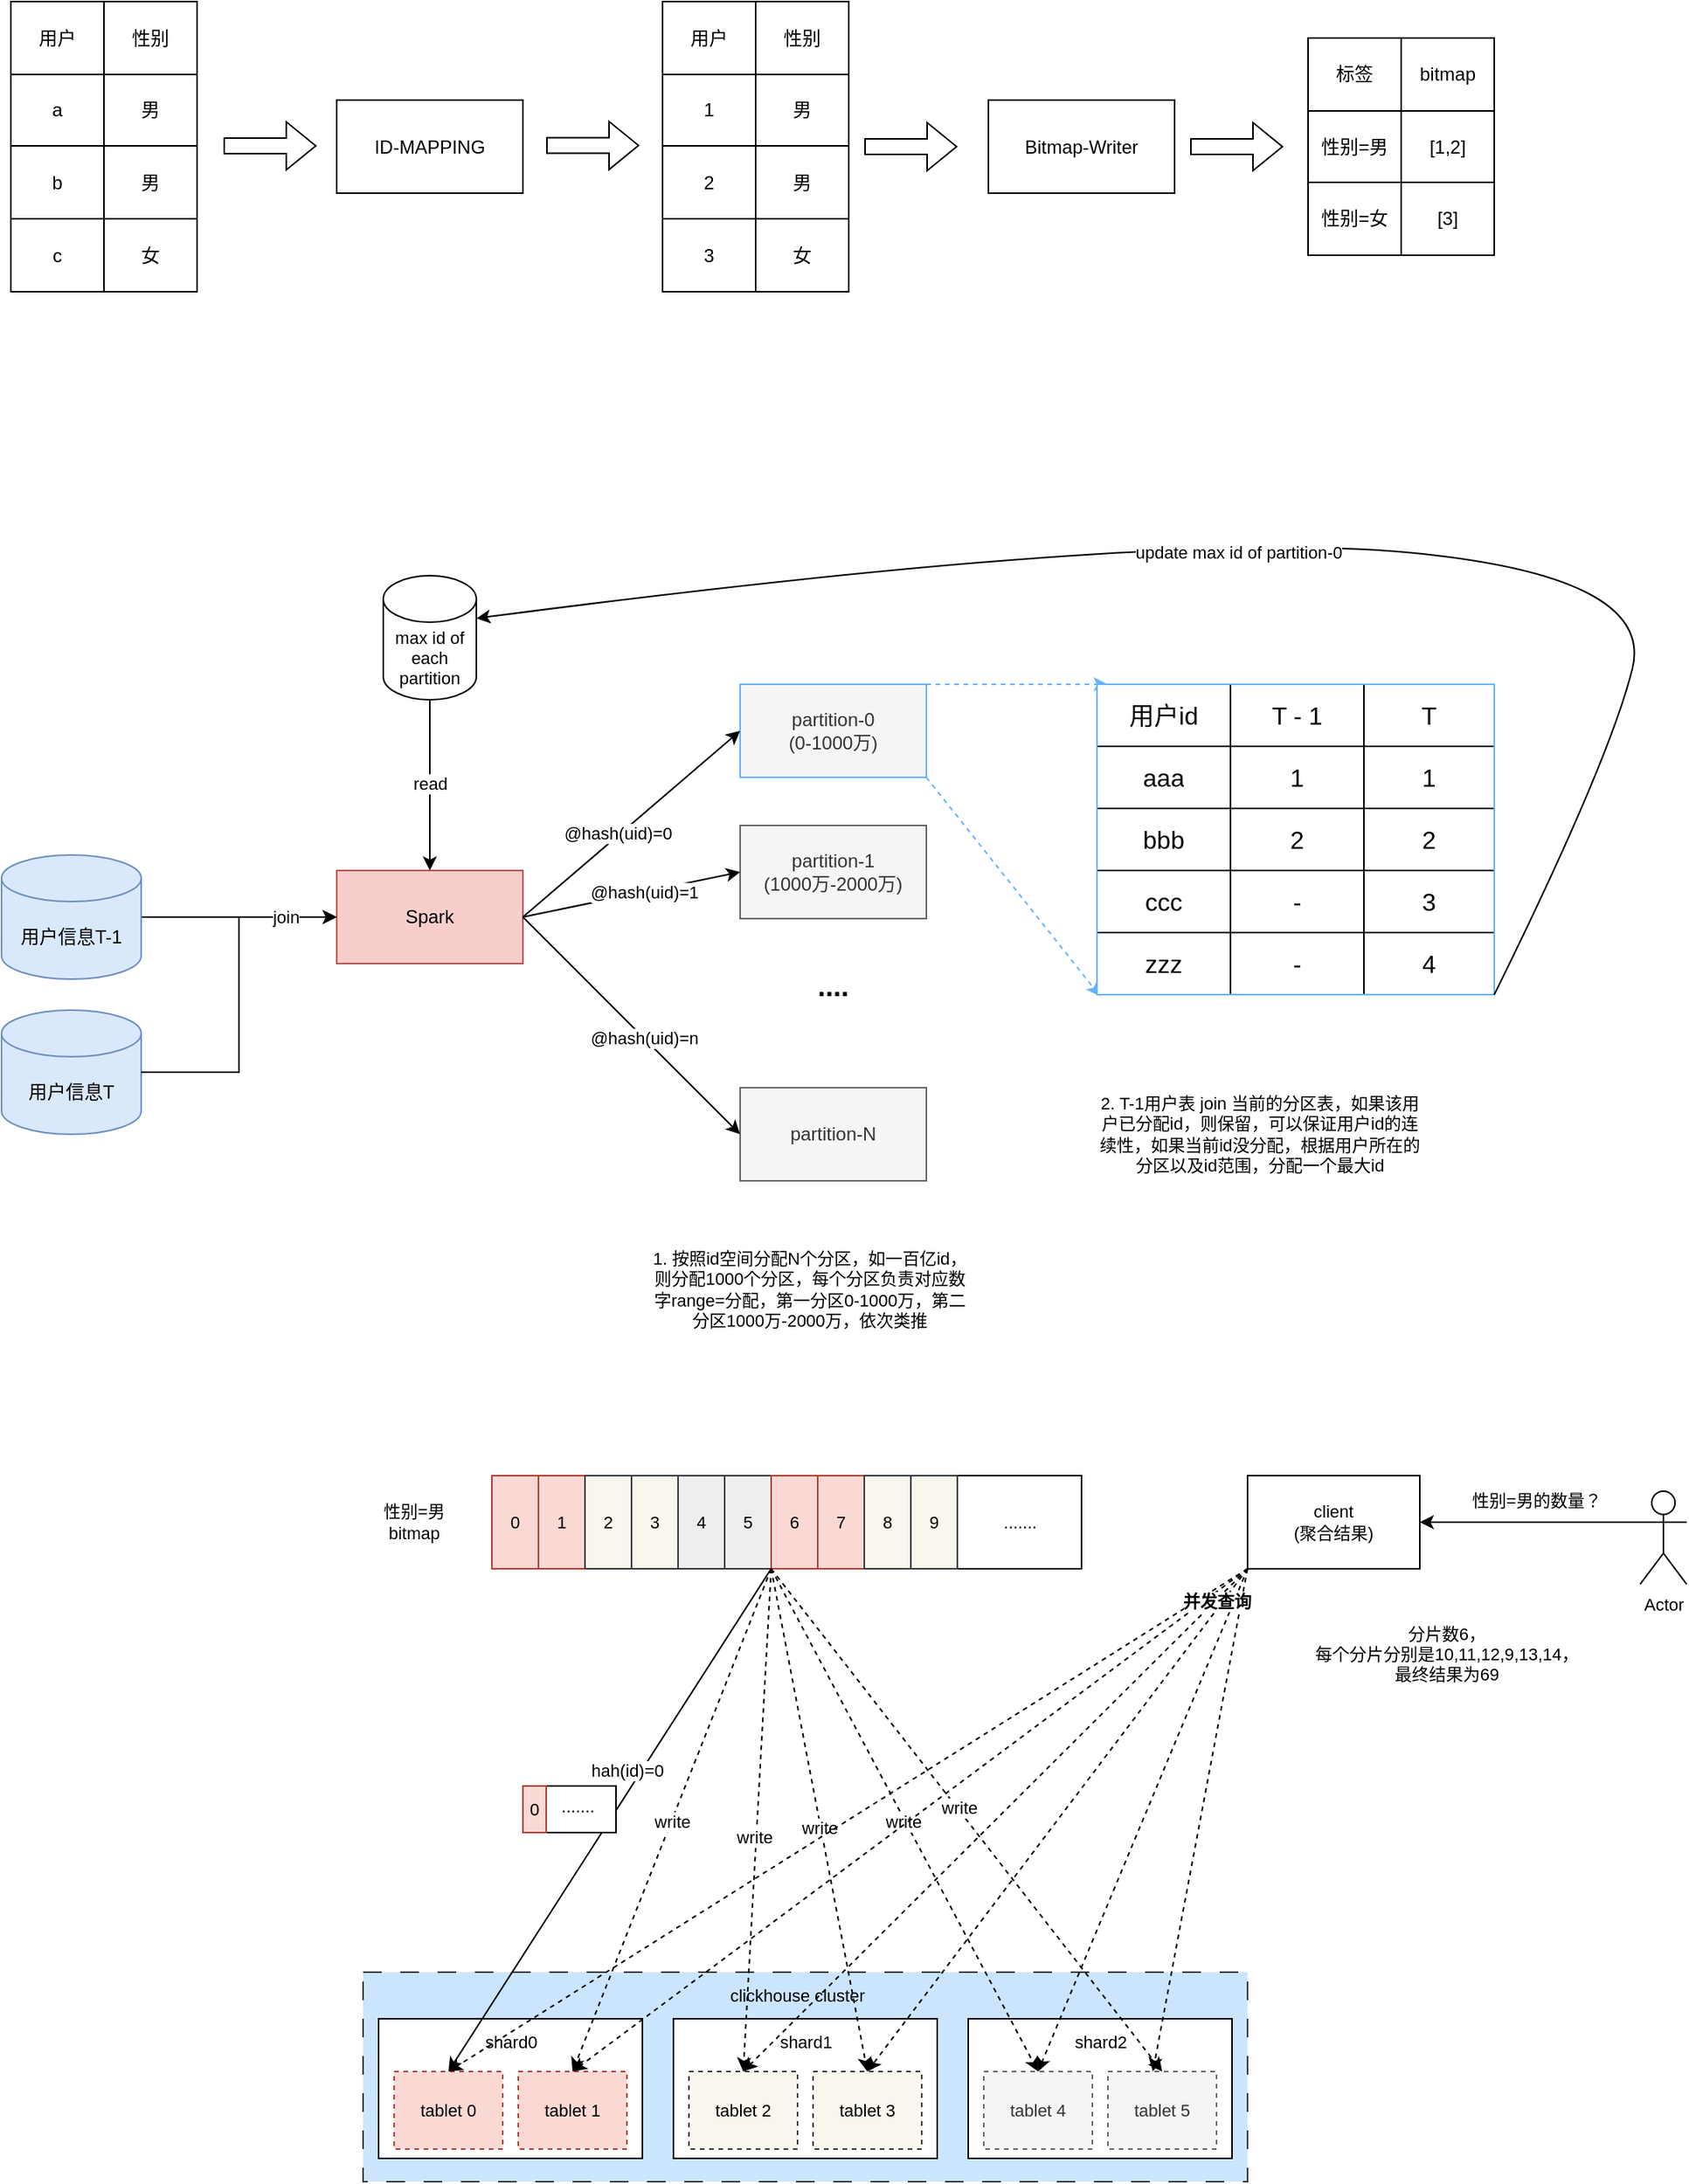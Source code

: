 <mxfile version="21.0.2" type="github">
  <diagram name="第 1 页" id="nkp_MTn814R25akcquSp">
    <mxGraphModel dx="1796" dy="2328" grid="1" gridSize="10" guides="1" tooltips="1" connect="1" arrows="1" fold="1" page="1" pageScale="1" pageWidth="827" pageHeight="1169" math="0" shadow="0">
      <root>
        <mxCell id="0" />
        <mxCell id="1" parent="0" />
        <mxCell id="lXcfenjcooxFhSZYw2Mp-126" value="" style="group" parent="1" vertex="1" connectable="0">
          <mxGeometry x="257" y="920" width="570" height="135" as="geometry" />
        </mxCell>
        <mxCell id="lXcfenjcooxFhSZYw2Mp-108" value="" style="rounded=0;whiteSpace=wrap;html=1;strokeColor=#36393d;fontSize=11;fillColor=#cce5ff;dashed=1;dashPattern=12 12;" parent="lXcfenjcooxFhSZYw2Mp-126" vertex="1">
          <mxGeometry width="570" height="135" as="geometry" />
        </mxCell>
        <mxCell id="lXcfenjcooxFhSZYw2Mp-89" value="" style="rounded=0;whiteSpace=wrap;html=1;strokeColor=#000000;fontSize=11;fillColor=default;" parent="lXcfenjcooxFhSZYw2Mp-126" vertex="1">
          <mxGeometry x="10" y="30" width="170" height="90" as="geometry" />
        </mxCell>
        <mxCell id="lXcfenjcooxFhSZYw2Mp-93" value="shard0" style="text;html=1;align=center;verticalAlign=middle;resizable=0;points=[];autosize=1;strokeColor=none;fillColor=none;fontSize=11;" parent="lXcfenjcooxFhSZYw2Mp-126" vertex="1">
          <mxGeometry x="65" y="30" width="60" height="30" as="geometry" />
        </mxCell>
        <mxCell id="lXcfenjcooxFhSZYw2Mp-96" value="tablet 0" style="rounded=0;whiteSpace=wrap;html=1;strokeColor=#ae4132;fontSize=11;fillColor=#fad9d5;dashed=1;" parent="lXcfenjcooxFhSZYw2Mp-126" vertex="1">
          <mxGeometry x="20" y="64" width="70" height="50" as="geometry" />
        </mxCell>
        <mxCell id="lXcfenjcooxFhSZYw2Mp-97" value="tablet 1" style="rounded=0;whiteSpace=wrap;html=1;strokeColor=#ae4132;fontSize=11;fillColor=#fad9d5;dashed=1;" parent="lXcfenjcooxFhSZYw2Mp-126" vertex="1">
          <mxGeometry x="100" y="64" width="70" height="50" as="geometry" />
        </mxCell>
        <mxCell id="lXcfenjcooxFhSZYw2Mp-98" value="" style="rounded=0;whiteSpace=wrap;html=1;strokeColor=#000000;fontSize=11;fillColor=default;" parent="lXcfenjcooxFhSZYw2Mp-126" vertex="1">
          <mxGeometry x="200" y="30" width="170" height="90" as="geometry" />
        </mxCell>
        <mxCell id="lXcfenjcooxFhSZYw2Mp-99" value="shard1" style="text;html=1;align=center;verticalAlign=middle;resizable=0;points=[];autosize=1;strokeColor=none;fillColor=none;fontSize=11;" parent="lXcfenjcooxFhSZYw2Mp-126" vertex="1">
          <mxGeometry x="255" y="30" width="60" height="30" as="geometry" />
        </mxCell>
        <mxCell id="lXcfenjcooxFhSZYw2Mp-100" value="tablet 2" style="rounded=0;whiteSpace=wrap;html=1;strokeColor=#36393d;fontSize=11;fillColor=#f9f7ed;dashed=1;" parent="lXcfenjcooxFhSZYw2Mp-126" vertex="1">
          <mxGeometry x="210" y="64" width="70" height="50" as="geometry" />
        </mxCell>
        <mxCell id="lXcfenjcooxFhSZYw2Mp-101" value="tablet 3" style="rounded=0;whiteSpace=wrap;html=1;strokeColor=#36393d;fontSize=11;fillColor=#f9f7ed;dashed=1;" parent="lXcfenjcooxFhSZYw2Mp-126" vertex="1">
          <mxGeometry x="290" y="64" width="70" height="50" as="geometry" />
        </mxCell>
        <mxCell id="lXcfenjcooxFhSZYw2Mp-102" value="" style="rounded=0;whiteSpace=wrap;html=1;strokeColor=#000000;fontSize=11;fillColor=default;" parent="lXcfenjcooxFhSZYw2Mp-126" vertex="1">
          <mxGeometry x="390" y="30" width="170" height="90" as="geometry" />
        </mxCell>
        <mxCell id="lXcfenjcooxFhSZYw2Mp-103" value="shard2" style="text;html=1;align=center;verticalAlign=middle;resizable=0;points=[];autosize=1;strokeColor=none;fillColor=none;fontSize=11;" parent="lXcfenjcooxFhSZYw2Mp-126" vertex="1">
          <mxGeometry x="445" y="30" width="60" height="30" as="geometry" />
        </mxCell>
        <mxCell id="lXcfenjcooxFhSZYw2Mp-104" value="tablet 4" style="rounded=0;whiteSpace=wrap;html=1;strokeColor=#666666;fontSize=11;fillColor=#f5f5f5;dashed=1;fontColor=#333333;" parent="lXcfenjcooxFhSZYw2Mp-126" vertex="1">
          <mxGeometry x="400" y="64" width="70" height="50" as="geometry" />
        </mxCell>
        <mxCell id="lXcfenjcooxFhSZYw2Mp-105" value="tablet 5" style="rounded=0;whiteSpace=wrap;html=1;strokeColor=#666666;fontSize=11;fillColor=#f5f5f5;dashed=1;fontColor=#333333;" parent="lXcfenjcooxFhSZYw2Mp-126" vertex="1">
          <mxGeometry x="480" y="64" width="70" height="50" as="geometry" />
        </mxCell>
        <mxCell id="lXcfenjcooxFhSZYw2Mp-109" value="clickhouse cluster" style="text;html=1;strokeColor=none;fillColor=none;align=center;verticalAlign=middle;whiteSpace=wrap;rounded=0;fontSize=11;" parent="lXcfenjcooxFhSZYw2Mp-126" vertex="1">
          <mxGeometry x="230" width="100" height="30" as="geometry" />
        </mxCell>
        <mxCell id="lXcfenjcooxFhSZYw2Mp-1" value="Spark" style="rounded=0;whiteSpace=wrap;html=1;fillColor=#f8cecc;strokeColor=#b85450;" parent="1" vertex="1">
          <mxGeometry x="240" y="210" width="120" height="60" as="geometry" />
        </mxCell>
        <mxCell id="lXcfenjcooxFhSZYw2Mp-6" value="" style="edgeStyle=orthogonalEdgeStyle;rounded=0;orthogonalLoop=1;jettySize=auto;html=1;" parent="1" source="lXcfenjcooxFhSZYw2Mp-2" target="lXcfenjcooxFhSZYw2Mp-1" edge="1">
          <mxGeometry relative="1" as="geometry" />
        </mxCell>
        <mxCell id="lXcfenjcooxFhSZYw2Mp-2" value="用户信息T-1" style="shape=cylinder3;whiteSpace=wrap;html=1;boundedLbl=1;backgroundOutline=1;size=15;fillColor=#dae8fc;strokeColor=#6c8ebf;" parent="1" vertex="1">
          <mxGeometry x="24" y="200" width="90" height="80" as="geometry" />
        </mxCell>
        <mxCell id="lXcfenjcooxFhSZYw2Mp-3" value="partition-0&lt;br&gt;(0-1000万)" style="rounded=0;whiteSpace=wrap;html=1;fillColor=#f5f5f5;fontColor=#333333;strokeColor=#66B2FF;" parent="1" vertex="1">
          <mxGeometry x="500" y="90" width="120" height="60" as="geometry" />
        </mxCell>
        <mxCell id="lXcfenjcooxFhSZYw2Mp-4" value="partition-1&lt;br&gt;(1000万-2000万)" style="rounded=0;whiteSpace=wrap;html=1;fillColor=#f5f5f5;fontColor=#333333;strokeColor=#666666;" parent="1" vertex="1">
          <mxGeometry x="500" y="181" width="120" height="60" as="geometry" />
        </mxCell>
        <mxCell id="lXcfenjcooxFhSZYw2Mp-5" value="partition-N" style="rounded=0;whiteSpace=wrap;html=1;fillColor=#f5f5f5;fontColor=#333333;strokeColor=#666666;" parent="1" vertex="1">
          <mxGeometry x="500" y="350" width="120" height="60" as="geometry" />
        </mxCell>
        <mxCell id="lXcfenjcooxFhSZYw2Mp-7" value="&lt;b&gt;&lt;font style=&quot;font-size: 18px;&quot;&gt;....&lt;/font&gt;&lt;/b&gt;" style="text;html=1;strokeColor=none;fillColor=none;align=center;verticalAlign=middle;whiteSpace=wrap;rounded=0;" parent="1" vertex="1">
          <mxGeometry x="530" y="270" width="60" height="30" as="geometry" />
        </mxCell>
        <mxCell id="lXcfenjcooxFhSZYw2Mp-9" value="" style="endArrow=classic;html=1;rounded=0;fontSize=11;entryX=0;entryY=0.5;entryDx=0;entryDy=0;exitX=1;exitY=0.5;exitDx=0;exitDy=0;" parent="1" source="lXcfenjcooxFhSZYw2Mp-1" target="lXcfenjcooxFhSZYw2Mp-3" edge="1">
          <mxGeometry width="50" height="50" relative="1" as="geometry">
            <mxPoint x="350" y="420" as="sourcePoint" />
            <mxPoint x="400" y="370" as="targetPoint" />
          </mxGeometry>
        </mxCell>
        <mxCell id="lXcfenjcooxFhSZYw2Mp-10" value="@hash(uid)=0" style="edgeLabel;html=1;align=center;verticalAlign=middle;resizable=0;points=[];fontSize=11;" parent="lXcfenjcooxFhSZYw2Mp-9" vertex="1" connectable="0">
          <mxGeometry x="-0.116" y="1" relative="1" as="geometry">
            <mxPoint as="offset" />
          </mxGeometry>
        </mxCell>
        <mxCell id="lXcfenjcooxFhSZYw2Mp-11" value="" style="endArrow=classic;html=1;rounded=0;fontSize=11;entryX=0;entryY=0.5;entryDx=0;entryDy=0;exitX=1;exitY=0.5;exitDx=0;exitDy=0;" parent="1" source="lXcfenjcooxFhSZYw2Mp-1" target="lXcfenjcooxFhSZYw2Mp-4" edge="1">
          <mxGeometry width="50" height="50" relative="1" as="geometry">
            <mxPoint x="370" y="250" as="sourcePoint" />
            <mxPoint x="530" y="130" as="targetPoint" />
          </mxGeometry>
        </mxCell>
        <mxCell id="lXcfenjcooxFhSZYw2Mp-13" value="@hash(uid)=1" style="edgeLabel;html=1;align=center;verticalAlign=middle;resizable=0;points=[];fontSize=11;" parent="lXcfenjcooxFhSZYw2Mp-11" vertex="1" connectable="0">
          <mxGeometry x="0.112" relative="1" as="geometry">
            <mxPoint as="offset" />
          </mxGeometry>
        </mxCell>
        <mxCell id="lXcfenjcooxFhSZYw2Mp-14" value="" style="endArrow=classic;html=1;rounded=0;fontSize=11;entryX=0;entryY=0.5;entryDx=0;entryDy=0;exitX=1;exitY=0.5;exitDx=0;exitDy=0;" parent="1" source="lXcfenjcooxFhSZYw2Mp-1" target="lXcfenjcooxFhSZYw2Mp-5" edge="1">
          <mxGeometry width="50" height="50" relative="1" as="geometry">
            <mxPoint x="370" y="250" as="sourcePoint" />
            <mxPoint x="530" y="210" as="targetPoint" />
          </mxGeometry>
        </mxCell>
        <mxCell id="lXcfenjcooxFhSZYw2Mp-15" value="@hash(uid)=n" style="edgeLabel;html=1;align=center;verticalAlign=middle;resizable=0;points=[];fontSize=11;" parent="lXcfenjcooxFhSZYw2Mp-14" vertex="1" connectable="0">
          <mxGeometry x="0.112" relative="1" as="geometry">
            <mxPoint as="offset" />
          </mxGeometry>
        </mxCell>
        <mxCell id="lXcfenjcooxFhSZYw2Mp-16" value="用户信息T" style="shape=cylinder3;whiteSpace=wrap;html=1;boundedLbl=1;backgroundOutline=1;size=15;fillColor=#dae8fc;strokeColor=#6c8ebf;" parent="1" vertex="1">
          <mxGeometry x="24" y="300" width="90" height="80" as="geometry" />
        </mxCell>
        <mxCell id="lXcfenjcooxFhSZYw2Mp-17" value="" style="edgeStyle=orthogonalEdgeStyle;rounded=0;orthogonalLoop=1;jettySize=auto;html=1;entryX=0;entryY=0.5;entryDx=0;entryDy=0;" parent="1" source="lXcfenjcooxFhSZYw2Mp-16" target="lXcfenjcooxFhSZYw2Mp-1" edge="1">
          <mxGeometry relative="1" as="geometry">
            <mxPoint x="150" y="250" as="sourcePoint" />
            <mxPoint x="250" y="250" as="targetPoint" />
          </mxGeometry>
        </mxCell>
        <mxCell id="lXcfenjcooxFhSZYw2Mp-18" value="join" style="edgeLabel;html=1;align=center;verticalAlign=middle;resizable=0;points=[];fontSize=11;" parent="lXcfenjcooxFhSZYw2Mp-17" vertex="1" connectable="0">
          <mxGeometry x="0.708" relative="1" as="geometry">
            <mxPoint as="offset" />
          </mxGeometry>
        </mxCell>
        <mxCell id="lXcfenjcooxFhSZYw2Mp-19" value="1. 按照id空间分配N个分区，如一百亿id，则分配1000个分区，每个分区负责对应数字range=分配，第一分区0-1000万，第二分区1000万-2000万，依次类推" style="text;html=1;strokeColor=none;fillColor=none;align=center;verticalAlign=middle;whiteSpace=wrap;rounded=0;fontSize=11;" parent="1" vertex="1">
          <mxGeometry x="440" y="440" width="210" height="80" as="geometry" />
        </mxCell>
        <mxCell id="lXcfenjcooxFhSZYw2Mp-21" value="2. T-1用户表 join 当前的分区表，如果该用户已分配id，则保留，可以保证用户id的连续性，如果当前id没分配，根据用户所在的分区以及id范围，分配一个最大id" style="text;html=1;strokeColor=none;fillColor=none;align=center;verticalAlign=middle;whiteSpace=wrap;rounded=0;fontSize=11;" parent="1" vertex="1">
          <mxGeometry x="730" y="340" width="210" height="80" as="geometry" />
        </mxCell>
        <mxCell id="lXcfenjcooxFhSZYw2Mp-81" value="" style="endArrow=classic;html=1;rounded=0;fontSize=11;exitX=1;exitY=0;exitDx=0;exitDy=0;dashed=1;entryX=0.027;entryY=0;entryDx=0;entryDy=0;entryPerimeter=0;strokeColor=#66B2FF;" parent="1" source="lXcfenjcooxFhSZYw2Mp-3" target="lXcfenjcooxFhSZYw2Mp-23" edge="1">
          <mxGeometry width="50" height="50" relative="1" as="geometry">
            <mxPoint x="670" y="90" as="sourcePoint" />
            <mxPoint x="720" y="140" as="targetPoint" />
          </mxGeometry>
        </mxCell>
        <mxCell id="lXcfenjcooxFhSZYw2Mp-82" value="" style="endArrow=classic;html=1;rounded=0;fontSize=11;exitX=1;exitY=1;exitDx=0;exitDy=0;entryX=0.008;entryY=1.025;entryDx=0;entryDy=0;entryPerimeter=0;dashed=1;strokeColor=#66B2FF;" parent="1" source="lXcfenjcooxFhSZYw2Mp-3" target="lXcfenjcooxFhSZYw2Mp-71" edge="1">
          <mxGeometry width="50" height="50" relative="1" as="geometry">
            <mxPoint x="660" y="330" as="sourcePoint" />
            <mxPoint x="710" y="280" as="targetPoint" />
          </mxGeometry>
        </mxCell>
        <mxCell id="lXcfenjcooxFhSZYw2Mp-22" value="" style="shape=table;startSize=0;container=1;collapsible=0;childLayout=tableLayout;fontSize=16;strokeColor=#000000;" parent="1" vertex="1">
          <mxGeometry x="730" y="90" width="256" height="200" as="geometry" />
        </mxCell>
        <mxCell id="lXcfenjcooxFhSZYw2Mp-23" value="" style="shape=tableRow;horizontal=0;startSize=0;swimlaneHead=0;swimlaneBody=0;strokeColor=inherit;top=0;left=0;bottom=0;right=0;collapsible=0;dropTarget=0;fillColor=none;points=[[0,0.5],[1,0.5]];portConstraint=eastwest;fontSize=16;" parent="lXcfenjcooxFhSZYw2Mp-22" vertex="1">
          <mxGeometry width="256" height="40" as="geometry" />
        </mxCell>
        <mxCell id="lXcfenjcooxFhSZYw2Mp-24" value="用户id" style="shape=partialRectangle;html=1;whiteSpace=wrap;connectable=0;strokeColor=inherit;overflow=hidden;fillColor=none;top=0;left=0;bottom=0;right=0;pointerEvents=1;fontSize=16;" parent="lXcfenjcooxFhSZYw2Mp-23" vertex="1">
          <mxGeometry width="86" height="40" as="geometry">
            <mxRectangle width="86" height="40" as="alternateBounds" />
          </mxGeometry>
        </mxCell>
        <mxCell id="lXcfenjcooxFhSZYw2Mp-74" value="T - 1" style="shape=partialRectangle;html=1;whiteSpace=wrap;connectable=0;strokeColor=inherit;overflow=hidden;fillColor=none;top=0;left=0;bottom=0;right=0;pointerEvents=1;fontSize=16;" parent="lXcfenjcooxFhSZYw2Mp-23" vertex="1">
          <mxGeometry x="86" width="86" height="40" as="geometry">
            <mxRectangle width="86" height="40" as="alternateBounds" />
          </mxGeometry>
        </mxCell>
        <mxCell id="lXcfenjcooxFhSZYw2Mp-25" value="T" style="shape=partialRectangle;html=1;whiteSpace=wrap;connectable=0;strokeColor=inherit;overflow=hidden;fillColor=none;top=0;left=0;bottom=0;right=0;pointerEvents=1;fontSize=16;" parent="lXcfenjcooxFhSZYw2Mp-23" vertex="1">
          <mxGeometry x="172" width="84" height="40" as="geometry">
            <mxRectangle width="84" height="40" as="alternateBounds" />
          </mxGeometry>
        </mxCell>
        <mxCell id="lXcfenjcooxFhSZYw2Mp-27" value="" style="shape=tableRow;horizontal=0;startSize=0;swimlaneHead=0;swimlaneBody=0;strokeColor=inherit;top=0;left=0;bottom=0;right=0;collapsible=0;dropTarget=0;fillColor=none;points=[[0,0.5],[1,0.5]];portConstraint=eastwest;fontSize=16;" parent="lXcfenjcooxFhSZYw2Mp-22" vertex="1">
          <mxGeometry y="40" width="256" height="40" as="geometry" />
        </mxCell>
        <mxCell id="lXcfenjcooxFhSZYw2Mp-28" value="aaa" style="shape=partialRectangle;html=1;whiteSpace=wrap;connectable=0;strokeColor=inherit;overflow=hidden;fillColor=none;top=0;left=0;bottom=0;right=0;pointerEvents=1;fontSize=16;" parent="lXcfenjcooxFhSZYw2Mp-27" vertex="1">
          <mxGeometry width="86" height="40" as="geometry">
            <mxRectangle width="86" height="40" as="alternateBounds" />
          </mxGeometry>
        </mxCell>
        <mxCell id="lXcfenjcooxFhSZYw2Mp-75" value="1" style="shape=partialRectangle;html=1;whiteSpace=wrap;connectable=0;strokeColor=inherit;overflow=hidden;fillColor=none;top=0;left=0;bottom=0;right=0;pointerEvents=1;fontSize=16;" parent="lXcfenjcooxFhSZYw2Mp-27" vertex="1">
          <mxGeometry x="86" width="86" height="40" as="geometry">
            <mxRectangle width="86" height="40" as="alternateBounds" />
          </mxGeometry>
        </mxCell>
        <mxCell id="lXcfenjcooxFhSZYw2Mp-29" value="1" style="shape=partialRectangle;html=1;whiteSpace=wrap;connectable=0;strokeColor=inherit;overflow=hidden;fillColor=none;top=0;left=0;bottom=0;right=0;pointerEvents=1;fontSize=16;" parent="lXcfenjcooxFhSZYw2Mp-27" vertex="1">
          <mxGeometry x="172" width="84" height="40" as="geometry">
            <mxRectangle width="84" height="40" as="alternateBounds" />
          </mxGeometry>
        </mxCell>
        <mxCell id="lXcfenjcooxFhSZYw2Mp-31" value="" style="shape=tableRow;horizontal=0;startSize=0;swimlaneHead=0;swimlaneBody=0;strokeColor=inherit;top=0;left=0;bottom=0;right=0;collapsible=0;dropTarget=0;fillColor=none;points=[[0,0.5],[1,0.5]];portConstraint=eastwest;fontSize=16;" parent="lXcfenjcooxFhSZYw2Mp-22" vertex="1">
          <mxGeometry y="80" width="256" height="40" as="geometry" />
        </mxCell>
        <mxCell id="lXcfenjcooxFhSZYw2Mp-32" value="bbb" style="shape=partialRectangle;html=1;whiteSpace=wrap;connectable=0;strokeColor=inherit;overflow=hidden;fillColor=none;top=0;left=0;bottom=0;right=0;pointerEvents=1;fontSize=16;" parent="lXcfenjcooxFhSZYw2Mp-31" vertex="1">
          <mxGeometry width="86" height="40" as="geometry">
            <mxRectangle width="86" height="40" as="alternateBounds" />
          </mxGeometry>
        </mxCell>
        <mxCell id="lXcfenjcooxFhSZYw2Mp-76" value="2" style="shape=partialRectangle;html=1;whiteSpace=wrap;connectable=0;strokeColor=inherit;overflow=hidden;fillColor=none;top=0;left=0;bottom=0;right=0;pointerEvents=1;fontSize=16;" parent="lXcfenjcooxFhSZYw2Mp-31" vertex="1">
          <mxGeometry x="86" width="86" height="40" as="geometry">
            <mxRectangle width="86" height="40" as="alternateBounds" />
          </mxGeometry>
        </mxCell>
        <mxCell id="lXcfenjcooxFhSZYw2Mp-33" value="2" style="shape=partialRectangle;html=1;whiteSpace=wrap;connectable=0;strokeColor=inherit;overflow=hidden;fillColor=none;top=0;left=0;bottom=0;right=0;pointerEvents=1;fontSize=16;" parent="lXcfenjcooxFhSZYw2Mp-31" vertex="1">
          <mxGeometry x="172" width="84" height="40" as="geometry">
            <mxRectangle width="84" height="40" as="alternateBounds" />
          </mxGeometry>
        </mxCell>
        <mxCell id="lXcfenjcooxFhSZYw2Mp-48" value="" style="shape=tableRow;horizontal=0;startSize=0;swimlaneHead=0;swimlaneBody=0;strokeColor=inherit;top=0;left=0;bottom=0;right=0;collapsible=0;dropTarget=0;fillColor=none;points=[[0,0.5],[1,0.5]];portConstraint=eastwest;fontSize=16;" parent="lXcfenjcooxFhSZYw2Mp-22" vertex="1">
          <mxGeometry y="120" width="256" height="40" as="geometry" />
        </mxCell>
        <mxCell id="lXcfenjcooxFhSZYw2Mp-49" value="ccc" style="shape=partialRectangle;html=1;whiteSpace=wrap;connectable=0;strokeColor=inherit;overflow=hidden;fillColor=none;top=0;left=0;bottom=0;right=0;pointerEvents=1;fontSize=16;" parent="lXcfenjcooxFhSZYw2Mp-48" vertex="1">
          <mxGeometry width="86" height="40" as="geometry">
            <mxRectangle width="86" height="40" as="alternateBounds" />
          </mxGeometry>
        </mxCell>
        <mxCell id="lXcfenjcooxFhSZYw2Mp-77" value="-" style="shape=partialRectangle;html=1;whiteSpace=wrap;connectable=0;strokeColor=inherit;overflow=hidden;fillColor=none;top=0;left=0;bottom=0;right=0;pointerEvents=1;fontSize=16;" parent="lXcfenjcooxFhSZYw2Mp-48" vertex="1">
          <mxGeometry x="86" width="86" height="40" as="geometry">
            <mxRectangle width="86" height="40" as="alternateBounds" />
          </mxGeometry>
        </mxCell>
        <mxCell id="lXcfenjcooxFhSZYw2Mp-50" value="3" style="shape=partialRectangle;html=1;whiteSpace=wrap;connectable=0;strokeColor=inherit;overflow=hidden;fillColor=none;top=0;left=0;bottom=0;right=0;pointerEvents=1;fontSize=16;" parent="lXcfenjcooxFhSZYw2Mp-48" vertex="1">
          <mxGeometry x="172" width="84" height="40" as="geometry">
            <mxRectangle width="84" height="40" as="alternateBounds" />
          </mxGeometry>
        </mxCell>
        <mxCell id="lXcfenjcooxFhSZYw2Mp-71" value="" style="shape=tableRow;horizontal=0;startSize=0;swimlaneHead=0;swimlaneBody=0;strokeColor=inherit;top=0;left=0;bottom=0;right=0;collapsible=0;dropTarget=0;fillColor=none;points=[[0,0.5],[1,0.5]];portConstraint=eastwest;fontSize=16;" parent="lXcfenjcooxFhSZYw2Mp-22" vertex="1">
          <mxGeometry y="160" width="256" height="40" as="geometry" />
        </mxCell>
        <mxCell id="lXcfenjcooxFhSZYw2Mp-72" value="zzz" style="shape=partialRectangle;html=1;whiteSpace=wrap;connectable=0;strokeColor=inherit;overflow=hidden;fillColor=none;top=0;left=0;bottom=0;right=0;pointerEvents=1;fontSize=16;" parent="lXcfenjcooxFhSZYw2Mp-71" vertex="1">
          <mxGeometry width="86" height="40" as="geometry">
            <mxRectangle width="86" height="40" as="alternateBounds" />
          </mxGeometry>
        </mxCell>
        <mxCell id="lXcfenjcooxFhSZYw2Mp-79" value="-" style="shape=partialRectangle;html=1;whiteSpace=wrap;connectable=0;strokeColor=inherit;overflow=hidden;fillColor=none;top=0;left=0;bottom=0;right=0;pointerEvents=1;fontSize=16;" parent="lXcfenjcooxFhSZYw2Mp-71" vertex="1">
          <mxGeometry x="86" width="86" height="40" as="geometry">
            <mxRectangle width="86" height="40" as="alternateBounds" />
          </mxGeometry>
        </mxCell>
        <mxCell id="lXcfenjcooxFhSZYw2Mp-73" value="4" style="shape=partialRectangle;html=1;whiteSpace=wrap;connectable=0;strokeColor=inherit;overflow=hidden;fillColor=none;top=0;left=0;bottom=0;right=0;pointerEvents=1;fontSize=16;" parent="lXcfenjcooxFhSZYw2Mp-71" vertex="1">
          <mxGeometry x="172" width="84" height="40" as="geometry">
            <mxRectangle width="84" height="40" as="alternateBounds" />
          </mxGeometry>
        </mxCell>
        <mxCell id="lXcfenjcooxFhSZYw2Mp-83" value="" style="rounded=0;whiteSpace=wrap;html=1;fontSize=11;strokeColor=#66B2FF;fillColor=none;" parent="1" vertex="1">
          <mxGeometry x="730" y="90" width="256" height="200" as="geometry" />
        </mxCell>
        <mxCell id="lXcfenjcooxFhSZYw2Mp-85" value="" style="edgeStyle=orthogonalEdgeStyle;curved=1;rounded=0;orthogonalLoop=1;jettySize=auto;html=1;strokeColor=#000000;fontSize=11;" parent="1" source="lXcfenjcooxFhSZYw2Mp-84" target="lXcfenjcooxFhSZYw2Mp-1" edge="1">
          <mxGeometry relative="1" as="geometry" />
        </mxCell>
        <mxCell id="lXcfenjcooxFhSZYw2Mp-87" value="read" style="edgeLabel;html=1;align=center;verticalAlign=middle;resizable=0;points=[];fontSize=11;" parent="lXcfenjcooxFhSZYw2Mp-85" vertex="1" connectable="0">
          <mxGeometry x="-0.045" relative="1" as="geometry">
            <mxPoint y="1" as="offset" />
          </mxGeometry>
        </mxCell>
        <mxCell id="lXcfenjcooxFhSZYw2Mp-84" value="max id of each partition" style="shape=cylinder3;whiteSpace=wrap;html=1;boundedLbl=1;backgroundOutline=1;size=15;strokeColor=#000000;fontSize=11;fillColor=none;" parent="1" vertex="1">
          <mxGeometry x="270" y="20" width="60" height="80" as="geometry" />
        </mxCell>
        <mxCell id="lXcfenjcooxFhSZYw2Mp-86" value="" style="endArrow=classic;html=1;rounded=0;strokeColor=#000000;fontSize=11;curved=1;entryX=1;entryY=0;entryDx=0;entryDy=27.5;entryPerimeter=0;exitX=1;exitY=1;exitDx=0;exitDy=0;" parent="1" source="lXcfenjcooxFhSZYw2Mp-83" target="lXcfenjcooxFhSZYw2Mp-84" edge="1">
          <mxGeometry width="50" height="50" relative="1" as="geometry">
            <mxPoint x="1020" y="300" as="sourcePoint" />
            <mxPoint x="1120" y="190" as="targetPoint" />
            <Array as="points">
              <mxPoint x="1060" y="140" />
              <mxPoint x="1090" y="20" />
              <mxPoint x="770" y="-10" />
            </Array>
          </mxGeometry>
        </mxCell>
        <mxCell id="lXcfenjcooxFhSZYw2Mp-88" value="update max id of partition-0" style="edgeLabel;html=1;align=center;verticalAlign=middle;resizable=0;points=[];fontSize=11;" parent="lXcfenjcooxFhSZYw2Mp-86" vertex="1" connectable="0">
          <mxGeometry x="0.061" y="10" relative="1" as="geometry">
            <mxPoint as="offset" />
          </mxGeometry>
        </mxCell>
        <mxCell id="lXcfenjcooxFhSZYw2Mp-106" value="" style="rounded=0;whiteSpace=wrap;html=1;strokeColor=#000000;fontSize=11;fillColor=default;" parent="1" vertex="1">
          <mxGeometry x="340" y="600" width="380" height="60" as="geometry" />
        </mxCell>
        <mxCell id="lXcfenjcooxFhSZYw2Mp-107" value="性别=男bitmap" style="text;html=1;strokeColor=none;fillColor=none;align=center;verticalAlign=middle;whiteSpace=wrap;rounded=0;fontSize=11;" parent="1" vertex="1">
          <mxGeometry x="260" y="600" width="60" height="60" as="geometry" />
        </mxCell>
        <mxCell id="lXcfenjcooxFhSZYw2Mp-110" value="0" style="rounded=0;whiteSpace=wrap;html=1;strokeColor=#ae4132;fontSize=11;fillColor=#fad9d5;" parent="1" vertex="1">
          <mxGeometry x="340" y="600" width="30" height="60" as="geometry" />
        </mxCell>
        <mxCell id="lXcfenjcooxFhSZYw2Mp-113" value="1" style="rounded=0;whiteSpace=wrap;html=1;strokeColor=#ae4132;fontSize=11;fillColor=#fad9d5;" parent="1" vertex="1">
          <mxGeometry x="370" y="600" width="30" height="60" as="geometry" />
        </mxCell>
        <mxCell id="lXcfenjcooxFhSZYw2Mp-114" value="2" style="rounded=0;whiteSpace=wrap;html=1;strokeColor=#36393d;fontSize=11;fillColor=#f9f7ed;" parent="1" vertex="1">
          <mxGeometry x="400" y="600" width="30" height="60" as="geometry" />
        </mxCell>
        <mxCell id="lXcfenjcooxFhSZYw2Mp-115" value="3" style="rounded=0;whiteSpace=wrap;html=1;strokeColor=#36393d;fontSize=11;fillColor=#f9f7ed;" parent="1" vertex="1">
          <mxGeometry x="430" y="600" width="30" height="60" as="geometry" />
        </mxCell>
        <mxCell id="lXcfenjcooxFhSZYw2Mp-116" value="4" style="rounded=0;whiteSpace=wrap;html=1;strokeColor=#36393d;fontSize=11;fillColor=#eeeeee;" parent="1" vertex="1">
          <mxGeometry x="460" y="600" width="30" height="60" as="geometry" />
        </mxCell>
        <mxCell id="lXcfenjcooxFhSZYw2Mp-117" value="5" style="rounded=0;whiteSpace=wrap;html=1;strokeColor=#36393d;fontSize=11;fillColor=#eeeeee;" parent="1" vertex="1">
          <mxGeometry x="490" y="600" width="30" height="60" as="geometry" />
        </mxCell>
        <mxCell id="lXcfenjcooxFhSZYw2Mp-119" value="6" style="rounded=0;whiteSpace=wrap;html=1;strokeColor=#ae4132;fontSize=11;fillColor=#fad9d5;" parent="1" vertex="1">
          <mxGeometry x="520" y="600" width="30" height="60" as="geometry" />
        </mxCell>
        <mxCell id="lXcfenjcooxFhSZYw2Mp-120" value="7" style="rounded=0;whiteSpace=wrap;html=1;strokeColor=#ae4132;fontSize=11;fillColor=#fad9d5;" parent="1" vertex="1">
          <mxGeometry x="550" y="600" width="30" height="60" as="geometry" />
        </mxCell>
        <mxCell id="lXcfenjcooxFhSZYw2Mp-121" value="8" style="rounded=0;whiteSpace=wrap;html=1;strokeColor=#36393d;fontSize=11;fillColor=#f9f7ed;" parent="1" vertex="1">
          <mxGeometry x="580" y="600" width="30" height="60" as="geometry" />
        </mxCell>
        <mxCell id="lXcfenjcooxFhSZYw2Mp-122" value="9" style="rounded=0;whiteSpace=wrap;html=1;strokeColor=#36393d;fontSize=11;fillColor=#f9f7ed;" parent="1" vertex="1">
          <mxGeometry x="610" y="600" width="30" height="60" as="geometry" />
        </mxCell>
        <mxCell id="lXcfenjcooxFhSZYw2Mp-123" value="......." style="text;html=1;align=center;verticalAlign=middle;resizable=0;points=[];autosize=1;strokeColor=none;fillColor=none;fontSize=11;" parent="1" vertex="1">
          <mxGeometry x="660" y="615" width="40" height="30" as="geometry" />
        </mxCell>
        <mxCell id="lXcfenjcooxFhSZYw2Mp-124" value="" style="endArrow=classic;html=1;rounded=0;strokeColor=#000000;fontSize=11;curved=1;entryX=0.5;entryY=0;entryDx=0;entryDy=0;exitX=1;exitY=1;exitDx=0;exitDy=0;" parent="1" source="lXcfenjcooxFhSZYw2Mp-117" target="lXcfenjcooxFhSZYw2Mp-96" edge="1">
          <mxGeometry width="50" height="50" relative="1" as="geometry">
            <mxPoint x="310" y="790" as="sourcePoint" />
            <mxPoint x="360" y="740" as="targetPoint" />
          </mxGeometry>
        </mxCell>
        <mxCell id="lXcfenjcooxFhSZYw2Mp-141" value="hah(id)=0" style="edgeLabel;html=1;align=center;verticalAlign=middle;resizable=0;points=[];fontSize=11;" parent="lXcfenjcooxFhSZYw2Mp-124" vertex="1" connectable="0">
          <mxGeometry x="-0.02" y="2" relative="1" as="geometry">
            <mxPoint x="7" y="-30" as="offset" />
          </mxGeometry>
        </mxCell>
        <mxCell id="lXcfenjcooxFhSZYw2Mp-127" value="" style="endArrow=classic;html=1;rounded=0;strokeColor=#000000;fontSize=11;curved=1;entryX=0.5;entryY=0;entryDx=0;entryDy=0;exitX=0;exitY=1;exitDx=0;exitDy=0;dashed=1;" parent="1" source="lXcfenjcooxFhSZYw2Mp-119" target="lXcfenjcooxFhSZYw2Mp-97" edge="1">
          <mxGeometry width="50" height="50" relative="1" as="geometry">
            <mxPoint x="530" y="670" as="sourcePoint" />
            <mxPoint x="295" y="894" as="targetPoint" />
          </mxGeometry>
        </mxCell>
        <mxCell id="lXcfenjcooxFhSZYw2Mp-143" value="write" style="edgeLabel;html=1;align=center;verticalAlign=middle;resizable=0;points=[];fontSize=11;" parent="lXcfenjcooxFhSZYw2Mp-127" vertex="1" connectable="0">
          <mxGeometry x="0.005" relative="1" as="geometry">
            <mxPoint as="offset" />
          </mxGeometry>
        </mxCell>
        <mxCell id="lXcfenjcooxFhSZYw2Mp-129" value="" style="endArrow=classic;html=1;rounded=0;strokeColor=#000000;fontSize=11;curved=1;entryX=0.5;entryY=0;entryDx=0;entryDy=0;exitX=0;exitY=1;exitDx=0;exitDy=0;dashed=1;" parent="1" source="lXcfenjcooxFhSZYw2Mp-119" target="lXcfenjcooxFhSZYw2Mp-100" edge="1">
          <mxGeometry width="50" height="50" relative="1" as="geometry">
            <mxPoint x="530" y="670" as="sourcePoint" />
            <mxPoint x="402" y="994" as="targetPoint" />
          </mxGeometry>
        </mxCell>
        <mxCell id="lXcfenjcooxFhSZYw2Mp-144" value="write" style="edgeLabel;html=1;align=center;verticalAlign=middle;resizable=0;points=[];fontSize=11;" parent="lXcfenjcooxFhSZYw2Mp-129" vertex="1" connectable="0">
          <mxGeometry x="0.069" y="-2" relative="1" as="geometry">
            <mxPoint as="offset" />
          </mxGeometry>
        </mxCell>
        <mxCell id="lXcfenjcooxFhSZYw2Mp-131" value="" style="endArrow=classic;html=1;rounded=0;strokeColor=#000000;fontSize=11;curved=1;entryX=0.5;entryY=0;entryDx=0;entryDy=0;exitX=1;exitY=1;exitDx=0;exitDy=0;dashed=1;" parent="1" source="lXcfenjcooxFhSZYw2Mp-117" target="lXcfenjcooxFhSZYw2Mp-101" edge="1">
          <mxGeometry width="50" height="50" relative="1" as="geometry">
            <mxPoint x="540" y="680" as="sourcePoint" />
            <mxPoint x="412" y="1004" as="targetPoint" />
          </mxGeometry>
        </mxCell>
        <mxCell id="lXcfenjcooxFhSZYw2Mp-145" value="write" style="edgeLabel;html=1;align=center;verticalAlign=middle;resizable=0;points=[];fontSize=11;" parent="lXcfenjcooxFhSZYw2Mp-131" vertex="1" connectable="0">
          <mxGeometry x="0.03" y="-1" relative="1" as="geometry">
            <mxPoint as="offset" />
          </mxGeometry>
        </mxCell>
        <mxCell id="lXcfenjcooxFhSZYw2Mp-133" value="" style="endArrow=classic;html=1;rounded=0;strokeColor=#000000;fontSize=11;curved=1;entryX=0.5;entryY=0;entryDx=0;entryDy=0;exitX=1;exitY=1;exitDx=0;exitDy=0;dashed=1;" parent="1" source="lXcfenjcooxFhSZYw2Mp-117" target="lXcfenjcooxFhSZYw2Mp-104" edge="1">
          <mxGeometry width="50" height="50" relative="1" as="geometry">
            <mxPoint x="530" y="670" as="sourcePoint" />
            <mxPoint x="592" y="994" as="targetPoint" />
          </mxGeometry>
        </mxCell>
        <mxCell id="lXcfenjcooxFhSZYw2Mp-146" value="write" style="edgeLabel;html=1;align=center;verticalAlign=middle;resizable=0;points=[];fontSize=11;" parent="lXcfenjcooxFhSZYw2Mp-133" vertex="1" connectable="0">
          <mxGeometry x="-0.0" y="-2" relative="1" as="geometry">
            <mxPoint as="offset" />
          </mxGeometry>
        </mxCell>
        <mxCell id="lXcfenjcooxFhSZYw2Mp-134" value="" style="endArrow=classic;html=1;rounded=0;strokeColor=#000000;fontSize=11;curved=1;entryX=0.5;entryY=0;entryDx=0;entryDy=0;exitX=0;exitY=1;exitDx=0;exitDy=0;dashed=1;" parent="1" source="lXcfenjcooxFhSZYw2Mp-119" target="lXcfenjcooxFhSZYw2Mp-105" edge="1">
          <mxGeometry width="50" height="50" relative="1" as="geometry">
            <mxPoint x="530" y="670" as="sourcePoint" />
            <mxPoint x="702" y="994" as="targetPoint" />
          </mxGeometry>
        </mxCell>
        <mxCell id="lXcfenjcooxFhSZYw2Mp-147" value="write" style="edgeLabel;html=1;align=center;verticalAlign=middle;resizable=0;points=[];fontSize=11;" parent="lXcfenjcooxFhSZYw2Mp-134" vertex="1" connectable="0">
          <mxGeometry x="-0.042" relative="1" as="geometry">
            <mxPoint y="-1" as="offset" />
          </mxGeometry>
        </mxCell>
        <mxCell id="lXcfenjcooxFhSZYw2Mp-139" value="" style="group" parent="1" vertex="1" connectable="0">
          <mxGeometry x="360" y="800" width="60" height="30" as="geometry" />
        </mxCell>
        <mxCell id="lXcfenjcooxFhSZYw2Mp-137" value="" style="rounded=0;whiteSpace=wrap;html=1;strokeColor=#000000;fontSize=11;fillColor=default;" parent="lXcfenjcooxFhSZYw2Mp-139" vertex="1">
          <mxGeometry width="60" height="30" as="geometry" />
        </mxCell>
        <mxCell id="lXcfenjcooxFhSZYw2Mp-135" value="0" style="rounded=0;whiteSpace=wrap;html=1;strokeColor=#ae4132;fontSize=11;fillColor=#fad9d5;" parent="lXcfenjcooxFhSZYw2Mp-139" vertex="1">
          <mxGeometry width="15" height="30" as="geometry" />
        </mxCell>
        <mxCell id="lXcfenjcooxFhSZYw2Mp-138" value="......." style="text;html=1;align=center;verticalAlign=middle;resizable=0;points=[];autosize=1;strokeColor=none;fillColor=none;fontSize=11;" parent="lXcfenjcooxFhSZYw2Mp-139" vertex="1">
          <mxGeometry x="14.998" y="-2" width="40" height="30" as="geometry" />
        </mxCell>
        <mxCell id="lXcfenjcooxFhSZYw2Mp-148" value="client&lt;br&gt;(聚合结果)" style="rounded=0;whiteSpace=wrap;html=1;strokeColor=#000000;fontSize=11;fillColor=default;" parent="1" vertex="1">
          <mxGeometry x="827" y="600" width="111" height="60" as="geometry" />
        </mxCell>
        <mxCell id="lXcfenjcooxFhSZYw2Mp-149" value="Actor" style="shape=umlActor;verticalLabelPosition=bottom;verticalAlign=top;html=1;outlineConnect=0;strokeColor=#000000;fontSize=11;fillColor=default;" parent="1" vertex="1">
          <mxGeometry x="1080" y="610" width="30" height="60" as="geometry" />
        </mxCell>
        <mxCell id="lXcfenjcooxFhSZYw2Mp-150" value="" style="endArrow=classic;html=1;rounded=0;dashed=1;strokeColor=#000000;fontSize=11;curved=1;exitX=0;exitY=1;exitDx=0;exitDy=0;entryX=0.5;entryY=0;entryDx=0;entryDy=0;" parent="1" source="lXcfenjcooxFhSZYw2Mp-148" target="lXcfenjcooxFhSZYw2Mp-96" edge="1">
          <mxGeometry width="50" height="50" relative="1" as="geometry">
            <mxPoint x="700" y="830" as="sourcePoint" />
            <mxPoint x="750" y="780" as="targetPoint" />
          </mxGeometry>
        </mxCell>
        <mxCell id="lXcfenjcooxFhSZYw2Mp-151" value="" style="endArrow=classic;html=1;rounded=0;dashed=1;strokeColor=#000000;fontSize=11;curved=1;exitX=0;exitY=1;exitDx=0;exitDy=0;entryX=0.5;entryY=0;entryDx=0;entryDy=0;" parent="1" source="lXcfenjcooxFhSZYw2Mp-148" target="lXcfenjcooxFhSZYw2Mp-97" edge="1">
          <mxGeometry width="50" height="50" relative="1" as="geometry">
            <mxPoint x="837" y="782" as="sourcePoint" />
            <mxPoint x="322" y="994" as="targetPoint" />
          </mxGeometry>
        </mxCell>
        <mxCell id="lXcfenjcooxFhSZYw2Mp-152" value="" style="endArrow=classic;html=1;rounded=0;dashed=1;strokeColor=#000000;fontSize=11;curved=1;entryX=0.5;entryY=0;entryDx=0;entryDy=0;exitX=0;exitY=1;exitDx=0;exitDy=0;" parent="1" source="lXcfenjcooxFhSZYw2Mp-148" target="lXcfenjcooxFhSZYw2Mp-100" edge="1">
          <mxGeometry width="50" height="50" relative="1" as="geometry">
            <mxPoint x="830" y="770" as="sourcePoint" />
            <mxPoint x="332" y="1004" as="targetPoint" />
          </mxGeometry>
        </mxCell>
        <mxCell id="lXcfenjcooxFhSZYw2Mp-153" value="" style="endArrow=classic;html=1;rounded=0;dashed=1;strokeColor=#000000;fontSize=11;curved=1;exitX=0;exitY=1;exitDx=0;exitDy=0;entryX=0.5;entryY=0;entryDx=0;entryDy=0;" parent="1" source="lXcfenjcooxFhSZYw2Mp-148" target="lXcfenjcooxFhSZYw2Mp-101" edge="1">
          <mxGeometry width="50" height="50" relative="1" as="geometry">
            <mxPoint x="857" y="802" as="sourcePoint" />
            <mxPoint x="342" y="1014" as="targetPoint" />
          </mxGeometry>
        </mxCell>
        <mxCell id="lXcfenjcooxFhSZYw2Mp-154" value="" style="endArrow=classic;html=1;rounded=0;dashed=1;strokeColor=#000000;fontSize=11;curved=1;entryX=0.5;entryY=0;entryDx=0;entryDy=0;exitX=0;exitY=1;exitDx=0;exitDy=0;" parent="1" source="lXcfenjcooxFhSZYw2Mp-148" target="lXcfenjcooxFhSZYw2Mp-104" edge="1">
          <mxGeometry width="50" height="50" relative="1" as="geometry">
            <mxPoint x="830" y="770" as="sourcePoint" />
            <mxPoint x="352" y="1024" as="targetPoint" />
          </mxGeometry>
        </mxCell>
        <mxCell id="lXcfenjcooxFhSZYw2Mp-155" value="" style="endArrow=classic;html=1;rounded=0;dashed=1;strokeColor=#000000;fontSize=11;curved=1;entryX=0.414;entryY=0;entryDx=0;entryDy=0;entryPerimeter=0;exitX=0;exitY=1;exitDx=0;exitDy=0;" parent="1" source="lXcfenjcooxFhSZYw2Mp-148" target="lXcfenjcooxFhSZYw2Mp-105" edge="1">
          <mxGeometry width="50" height="50" relative="1" as="geometry">
            <mxPoint x="830" y="770" as="sourcePoint" />
            <mxPoint x="362" y="1034" as="targetPoint" />
          </mxGeometry>
        </mxCell>
        <mxCell id="lXcfenjcooxFhSZYw2Mp-156" value="&lt;b&gt;并发查询&lt;/b&gt;" style="edgeLabel;html=1;align=center;verticalAlign=middle;resizable=0;points=[];fontSize=11;" parent="lXcfenjcooxFhSZYw2Mp-155" vertex="1" connectable="0">
          <mxGeometry x="-0.67" relative="1" as="geometry">
            <mxPoint x="-10" y="-33" as="offset" />
          </mxGeometry>
        </mxCell>
        <mxCell id="lXcfenjcooxFhSZYw2Mp-159" value="" style="endArrow=classic;html=1;rounded=0;strokeColor=#000000;fontSize=11;curved=1;exitX=0;exitY=0.333;exitDx=0;exitDy=0;exitPerimeter=0;" parent="1" source="lXcfenjcooxFhSZYw2Mp-149" target="lXcfenjcooxFhSZYw2Mp-148" edge="1">
          <mxGeometry width="50" height="50" relative="1" as="geometry">
            <mxPoint x="1000" y="760" as="sourcePoint" />
            <mxPoint x="1050" y="710" as="targetPoint" />
          </mxGeometry>
        </mxCell>
        <mxCell id="lXcfenjcooxFhSZYw2Mp-160" value="性别=男的数量？" style="edgeLabel;html=1;align=center;verticalAlign=middle;resizable=0;points=[];fontSize=11;" parent="lXcfenjcooxFhSZYw2Mp-159" vertex="1" connectable="0">
          <mxGeometry x="0.104" y="-2" relative="1" as="geometry">
            <mxPoint x="11" y="-12" as="offset" />
          </mxGeometry>
        </mxCell>
        <mxCell id="lXcfenjcooxFhSZYw2Mp-163" value="分片数6，&lt;br style=&quot;border-color: var(--border-color);&quot;&gt;&lt;span style=&quot;background-color: rgb(255, 255, 255);&quot;&gt;每个分片分别是10,11,12,9,13,14，&lt;/span&gt;&lt;br style=&quot;border-color: var(--border-color);&quot;&gt;&lt;span style=&quot;background-color: rgb(255, 255, 255);&quot;&gt;最终结果为69&lt;/span&gt;" style="text;html=1;align=center;verticalAlign=middle;resizable=0;points=[];autosize=1;strokeColor=none;fillColor=none;fontSize=11;" parent="1" vertex="1">
          <mxGeometry x="860" y="690" width="190" height="50" as="geometry" />
        </mxCell>
        <mxCell id="1Fdygx_7_zI8zg6rUW-1-2" value="" style="childLayout=tableLayout;recursiveResize=0;shadow=0;fillColor=none;" vertex="1" parent="1">
          <mxGeometry x="30" y="-350" width="120" height="187" as="geometry" />
        </mxCell>
        <mxCell id="1Fdygx_7_zI8zg6rUW-1-3" value="" style="shape=tableRow;horizontal=0;startSize=0;swimlaneHead=0;swimlaneBody=0;top=0;left=0;bottom=0;right=0;dropTarget=0;collapsible=0;recursiveResize=0;expand=0;fontStyle=0;fillColor=none;strokeColor=inherit;" vertex="1" parent="1Fdygx_7_zI8zg6rUW-1-2">
          <mxGeometry width="120" height="47" as="geometry" />
        </mxCell>
        <mxCell id="1Fdygx_7_zI8zg6rUW-1-4" value="用户" style="connectable=0;recursiveResize=0;strokeColor=inherit;fillColor=none;align=center;whiteSpace=wrap;html=1;" vertex="1" parent="1Fdygx_7_zI8zg6rUW-1-3">
          <mxGeometry width="60" height="47" as="geometry">
            <mxRectangle width="60" height="47" as="alternateBounds" />
          </mxGeometry>
        </mxCell>
        <mxCell id="1Fdygx_7_zI8zg6rUW-1-5" value="性别" style="connectable=0;recursiveResize=0;strokeColor=inherit;fillColor=none;align=center;whiteSpace=wrap;html=1;" vertex="1" parent="1Fdygx_7_zI8zg6rUW-1-3">
          <mxGeometry x="60" width="60" height="47" as="geometry">
            <mxRectangle width="60" height="47" as="alternateBounds" />
          </mxGeometry>
        </mxCell>
        <mxCell id="1Fdygx_7_zI8zg6rUW-1-7" style="shape=tableRow;horizontal=0;startSize=0;swimlaneHead=0;swimlaneBody=0;top=0;left=0;bottom=0;right=0;dropTarget=0;collapsible=0;recursiveResize=0;expand=0;fontStyle=0;fillColor=none;strokeColor=inherit;" vertex="1" parent="1Fdygx_7_zI8zg6rUW-1-2">
          <mxGeometry y="47" width="120" height="46" as="geometry" />
        </mxCell>
        <mxCell id="1Fdygx_7_zI8zg6rUW-1-8" value="a" style="connectable=0;recursiveResize=0;strokeColor=inherit;fillColor=none;align=center;whiteSpace=wrap;html=1;" vertex="1" parent="1Fdygx_7_zI8zg6rUW-1-7">
          <mxGeometry width="60" height="46" as="geometry">
            <mxRectangle width="60" height="46" as="alternateBounds" />
          </mxGeometry>
        </mxCell>
        <mxCell id="1Fdygx_7_zI8zg6rUW-1-9" value="男" style="connectable=0;recursiveResize=0;strokeColor=inherit;fillColor=none;align=center;whiteSpace=wrap;html=1;" vertex="1" parent="1Fdygx_7_zI8zg6rUW-1-7">
          <mxGeometry x="60" width="60" height="46" as="geometry">
            <mxRectangle width="60" height="46" as="alternateBounds" />
          </mxGeometry>
        </mxCell>
        <mxCell id="1Fdygx_7_zI8zg6rUW-1-11" style="shape=tableRow;horizontal=0;startSize=0;swimlaneHead=0;swimlaneBody=0;top=0;left=0;bottom=0;right=0;dropTarget=0;collapsible=0;recursiveResize=0;expand=0;fontStyle=0;fillColor=none;strokeColor=inherit;" vertex="1" parent="1Fdygx_7_zI8zg6rUW-1-2">
          <mxGeometry y="93" width="120" height="47" as="geometry" />
        </mxCell>
        <mxCell id="1Fdygx_7_zI8zg6rUW-1-12" value="b" style="connectable=0;recursiveResize=0;strokeColor=inherit;fillColor=none;align=center;whiteSpace=wrap;html=1;" vertex="1" parent="1Fdygx_7_zI8zg6rUW-1-11">
          <mxGeometry width="60" height="47" as="geometry">
            <mxRectangle width="60" height="47" as="alternateBounds" />
          </mxGeometry>
        </mxCell>
        <mxCell id="1Fdygx_7_zI8zg6rUW-1-13" value="男" style="connectable=0;recursiveResize=0;strokeColor=inherit;fillColor=none;align=center;whiteSpace=wrap;html=1;" vertex="1" parent="1Fdygx_7_zI8zg6rUW-1-11">
          <mxGeometry x="60" width="60" height="47" as="geometry">
            <mxRectangle width="60" height="47" as="alternateBounds" />
          </mxGeometry>
        </mxCell>
        <mxCell id="1Fdygx_7_zI8zg6rUW-1-15" style="shape=tableRow;horizontal=0;startSize=0;swimlaneHead=0;swimlaneBody=0;top=0;left=0;bottom=0;right=0;dropTarget=0;collapsible=0;recursiveResize=0;expand=0;fontStyle=0;fillColor=none;strokeColor=inherit;" vertex="1" parent="1Fdygx_7_zI8zg6rUW-1-2">
          <mxGeometry y="140" width="120" height="47" as="geometry" />
        </mxCell>
        <mxCell id="1Fdygx_7_zI8zg6rUW-1-16" value="c" style="connectable=0;recursiveResize=0;strokeColor=inherit;fillColor=none;align=center;whiteSpace=wrap;html=1;" vertex="1" parent="1Fdygx_7_zI8zg6rUW-1-15">
          <mxGeometry width="60" height="47" as="geometry">
            <mxRectangle width="60" height="47" as="alternateBounds" />
          </mxGeometry>
        </mxCell>
        <mxCell id="1Fdygx_7_zI8zg6rUW-1-17" value="女" style="connectable=0;recursiveResize=0;strokeColor=inherit;fillColor=none;align=center;whiteSpace=wrap;html=1;" vertex="1" parent="1Fdygx_7_zI8zg6rUW-1-15">
          <mxGeometry x="60" width="60" height="47" as="geometry">
            <mxRectangle width="60" height="47" as="alternateBounds" />
          </mxGeometry>
        </mxCell>
        <mxCell id="1Fdygx_7_zI8zg6rUW-1-19" value="" style="shape=flexArrow;endArrow=classic;html=1;rounded=0;" edge="1" parent="1">
          <mxGeometry width="50" height="50" relative="1" as="geometry">
            <mxPoint x="167" y="-257" as="sourcePoint" />
            <mxPoint x="227" y="-257" as="targetPoint" />
          </mxGeometry>
        </mxCell>
        <mxCell id="1Fdygx_7_zI8zg6rUW-1-20" value="ID-MAPPING" style="rounded=0;whiteSpace=wrap;html=1;" vertex="1" parent="1">
          <mxGeometry x="240" y="-286.5" width="120" height="60" as="geometry" />
        </mxCell>
        <mxCell id="1Fdygx_7_zI8zg6rUW-1-21" value="" style="shape=flexArrow;endArrow=classic;html=1;rounded=0;" edge="1" parent="1">
          <mxGeometry width="50" height="50" relative="1" as="geometry">
            <mxPoint x="375" y="-257.21" as="sourcePoint" />
            <mxPoint x="435" y="-257.21" as="targetPoint" />
          </mxGeometry>
        </mxCell>
        <mxCell id="1Fdygx_7_zI8zg6rUW-1-23" value="" style="childLayout=tableLayout;recursiveResize=0;shadow=0;fillColor=none;" vertex="1" parent="1">
          <mxGeometry x="450" y="-350" width="120" height="187" as="geometry" />
        </mxCell>
        <mxCell id="1Fdygx_7_zI8zg6rUW-1-24" value="" style="shape=tableRow;horizontal=0;startSize=0;swimlaneHead=0;swimlaneBody=0;top=0;left=0;bottom=0;right=0;dropTarget=0;collapsible=0;recursiveResize=0;expand=0;fontStyle=0;fillColor=none;strokeColor=inherit;" vertex="1" parent="1Fdygx_7_zI8zg6rUW-1-23">
          <mxGeometry width="120" height="47" as="geometry" />
        </mxCell>
        <mxCell id="1Fdygx_7_zI8zg6rUW-1-25" value="用户" style="connectable=0;recursiveResize=0;strokeColor=inherit;fillColor=none;align=center;whiteSpace=wrap;html=1;" vertex="1" parent="1Fdygx_7_zI8zg6rUW-1-24">
          <mxGeometry width="60" height="47" as="geometry">
            <mxRectangle width="60" height="47" as="alternateBounds" />
          </mxGeometry>
        </mxCell>
        <mxCell id="1Fdygx_7_zI8zg6rUW-1-26" value="性别" style="connectable=0;recursiveResize=0;strokeColor=inherit;fillColor=none;align=center;whiteSpace=wrap;html=1;" vertex="1" parent="1Fdygx_7_zI8zg6rUW-1-24">
          <mxGeometry x="60" width="60" height="47" as="geometry">
            <mxRectangle width="60" height="47" as="alternateBounds" />
          </mxGeometry>
        </mxCell>
        <mxCell id="1Fdygx_7_zI8zg6rUW-1-27" style="shape=tableRow;horizontal=0;startSize=0;swimlaneHead=0;swimlaneBody=0;top=0;left=0;bottom=0;right=0;dropTarget=0;collapsible=0;recursiveResize=0;expand=0;fontStyle=0;fillColor=none;strokeColor=inherit;" vertex="1" parent="1Fdygx_7_zI8zg6rUW-1-23">
          <mxGeometry y="47" width="120" height="46" as="geometry" />
        </mxCell>
        <mxCell id="1Fdygx_7_zI8zg6rUW-1-28" value="1" style="connectable=0;recursiveResize=0;strokeColor=inherit;fillColor=none;align=center;whiteSpace=wrap;html=1;" vertex="1" parent="1Fdygx_7_zI8zg6rUW-1-27">
          <mxGeometry width="60" height="46" as="geometry">
            <mxRectangle width="60" height="46" as="alternateBounds" />
          </mxGeometry>
        </mxCell>
        <mxCell id="1Fdygx_7_zI8zg6rUW-1-29" value="男" style="connectable=0;recursiveResize=0;strokeColor=inherit;fillColor=none;align=center;whiteSpace=wrap;html=1;" vertex="1" parent="1Fdygx_7_zI8zg6rUW-1-27">
          <mxGeometry x="60" width="60" height="46" as="geometry">
            <mxRectangle width="60" height="46" as="alternateBounds" />
          </mxGeometry>
        </mxCell>
        <mxCell id="1Fdygx_7_zI8zg6rUW-1-30" style="shape=tableRow;horizontal=0;startSize=0;swimlaneHead=0;swimlaneBody=0;top=0;left=0;bottom=0;right=0;dropTarget=0;collapsible=0;recursiveResize=0;expand=0;fontStyle=0;fillColor=none;strokeColor=inherit;" vertex="1" parent="1Fdygx_7_zI8zg6rUW-1-23">
          <mxGeometry y="93" width="120" height="47" as="geometry" />
        </mxCell>
        <mxCell id="1Fdygx_7_zI8zg6rUW-1-31" value="2" style="connectable=0;recursiveResize=0;strokeColor=inherit;fillColor=none;align=center;whiteSpace=wrap;html=1;" vertex="1" parent="1Fdygx_7_zI8zg6rUW-1-30">
          <mxGeometry width="60" height="47" as="geometry">
            <mxRectangle width="60" height="47" as="alternateBounds" />
          </mxGeometry>
        </mxCell>
        <mxCell id="1Fdygx_7_zI8zg6rUW-1-32" value="男" style="connectable=0;recursiveResize=0;strokeColor=inherit;fillColor=none;align=center;whiteSpace=wrap;html=1;" vertex="1" parent="1Fdygx_7_zI8zg6rUW-1-30">
          <mxGeometry x="60" width="60" height="47" as="geometry">
            <mxRectangle width="60" height="47" as="alternateBounds" />
          </mxGeometry>
        </mxCell>
        <mxCell id="1Fdygx_7_zI8zg6rUW-1-33" style="shape=tableRow;horizontal=0;startSize=0;swimlaneHead=0;swimlaneBody=0;top=0;left=0;bottom=0;right=0;dropTarget=0;collapsible=0;recursiveResize=0;expand=0;fontStyle=0;fillColor=none;strokeColor=inherit;" vertex="1" parent="1Fdygx_7_zI8zg6rUW-1-23">
          <mxGeometry y="140" width="120" height="47" as="geometry" />
        </mxCell>
        <mxCell id="1Fdygx_7_zI8zg6rUW-1-34" value="3" style="connectable=0;recursiveResize=0;strokeColor=inherit;fillColor=none;align=center;whiteSpace=wrap;html=1;" vertex="1" parent="1Fdygx_7_zI8zg6rUW-1-33">
          <mxGeometry width="60" height="47" as="geometry">
            <mxRectangle width="60" height="47" as="alternateBounds" />
          </mxGeometry>
        </mxCell>
        <mxCell id="1Fdygx_7_zI8zg6rUW-1-35" value="女" style="connectable=0;recursiveResize=0;strokeColor=inherit;fillColor=none;align=center;whiteSpace=wrap;html=1;" vertex="1" parent="1Fdygx_7_zI8zg6rUW-1-33">
          <mxGeometry x="60" width="60" height="47" as="geometry">
            <mxRectangle width="60" height="47" as="alternateBounds" />
          </mxGeometry>
        </mxCell>
        <mxCell id="1Fdygx_7_zI8zg6rUW-1-36" value="Bitmap-Writer" style="rounded=0;whiteSpace=wrap;html=1;" vertex="1" parent="1">
          <mxGeometry x="660" y="-286.5" width="120" height="60" as="geometry" />
        </mxCell>
        <mxCell id="1Fdygx_7_zI8zg6rUW-1-37" value="" style="shape=flexArrow;endArrow=classic;html=1;rounded=0;" edge="1" parent="1">
          <mxGeometry width="50" height="50" relative="1" as="geometry">
            <mxPoint x="580" y="-256.5" as="sourcePoint" />
            <mxPoint x="640" y="-256.5" as="targetPoint" />
          </mxGeometry>
        </mxCell>
        <mxCell id="1Fdygx_7_zI8zg6rUW-1-38" value="" style="childLayout=tableLayout;recursiveResize=0;shadow=0;fillColor=none;" vertex="1" parent="1">
          <mxGeometry x="866" y="-326.5" width="120" height="140" as="geometry" />
        </mxCell>
        <mxCell id="1Fdygx_7_zI8zg6rUW-1-39" value="" style="shape=tableRow;horizontal=0;startSize=0;swimlaneHead=0;swimlaneBody=0;top=0;left=0;bottom=0;right=0;dropTarget=0;collapsible=0;recursiveResize=0;expand=0;fontStyle=0;fillColor=none;strokeColor=inherit;" vertex="1" parent="1Fdygx_7_zI8zg6rUW-1-38">
          <mxGeometry width="120" height="47" as="geometry" />
        </mxCell>
        <mxCell id="1Fdygx_7_zI8zg6rUW-1-40" value="标签" style="connectable=0;recursiveResize=0;strokeColor=inherit;fillColor=none;align=center;whiteSpace=wrap;html=1;" vertex="1" parent="1Fdygx_7_zI8zg6rUW-1-39">
          <mxGeometry width="60" height="47" as="geometry">
            <mxRectangle width="60" height="47" as="alternateBounds" />
          </mxGeometry>
        </mxCell>
        <mxCell id="1Fdygx_7_zI8zg6rUW-1-41" value="bitmap" style="connectable=0;recursiveResize=0;strokeColor=inherit;fillColor=none;align=center;whiteSpace=wrap;html=1;" vertex="1" parent="1Fdygx_7_zI8zg6rUW-1-39">
          <mxGeometry x="60" width="60" height="47" as="geometry">
            <mxRectangle width="60" height="47" as="alternateBounds" />
          </mxGeometry>
        </mxCell>
        <mxCell id="1Fdygx_7_zI8zg6rUW-1-42" style="shape=tableRow;horizontal=0;startSize=0;swimlaneHead=0;swimlaneBody=0;top=0;left=0;bottom=0;right=0;dropTarget=0;collapsible=0;recursiveResize=0;expand=0;fontStyle=0;fillColor=none;strokeColor=inherit;" vertex="1" parent="1Fdygx_7_zI8zg6rUW-1-38">
          <mxGeometry y="47" width="120" height="46" as="geometry" />
        </mxCell>
        <mxCell id="1Fdygx_7_zI8zg6rUW-1-43" value="性别=男" style="connectable=0;recursiveResize=0;strokeColor=inherit;fillColor=none;align=center;whiteSpace=wrap;html=1;" vertex="1" parent="1Fdygx_7_zI8zg6rUW-1-42">
          <mxGeometry width="60" height="46" as="geometry">
            <mxRectangle width="60" height="46" as="alternateBounds" />
          </mxGeometry>
        </mxCell>
        <mxCell id="1Fdygx_7_zI8zg6rUW-1-44" value="[1,2]" style="connectable=0;recursiveResize=0;strokeColor=inherit;fillColor=none;align=center;whiteSpace=wrap;html=1;" vertex="1" parent="1Fdygx_7_zI8zg6rUW-1-42">
          <mxGeometry x="60" width="60" height="46" as="geometry">
            <mxRectangle width="60" height="46" as="alternateBounds" />
          </mxGeometry>
        </mxCell>
        <mxCell id="1Fdygx_7_zI8zg6rUW-1-45" style="shape=tableRow;horizontal=0;startSize=0;swimlaneHead=0;swimlaneBody=0;top=0;left=0;bottom=0;right=0;dropTarget=0;collapsible=0;recursiveResize=0;expand=0;fontStyle=0;fillColor=none;strokeColor=inherit;" vertex="1" parent="1Fdygx_7_zI8zg6rUW-1-38">
          <mxGeometry y="93" width="120" height="47" as="geometry" />
        </mxCell>
        <mxCell id="1Fdygx_7_zI8zg6rUW-1-46" value="性别=女" style="connectable=0;recursiveResize=0;strokeColor=inherit;fillColor=none;align=center;whiteSpace=wrap;html=1;" vertex="1" parent="1Fdygx_7_zI8zg6rUW-1-45">
          <mxGeometry width="60" height="47" as="geometry">
            <mxRectangle width="60" height="47" as="alternateBounds" />
          </mxGeometry>
        </mxCell>
        <mxCell id="1Fdygx_7_zI8zg6rUW-1-47" value="[3]" style="connectable=0;recursiveResize=0;strokeColor=inherit;fillColor=none;align=center;whiteSpace=wrap;html=1;" vertex="1" parent="1Fdygx_7_zI8zg6rUW-1-45">
          <mxGeometry x="60" width="60" height="47" as="geometry">
            <mxRectangle width="60" height="47" as="alternateBounds" />
          </mxGeometry>
        </mxCell>
        <mxCell id="1Fdygx_7_zI8zg6rUW-1-51" value="" style="shape=flexArrow;endArrow=classic;html=1;rounded=0;" edge="1" parent="1">
          <mxGeometry width="50" height="50" relative="1" as="geometry">
            <mxPoint x="790" y="-256.5" as="sourcePoint" />
            <mxPoint x="850" y="-256.5" as="targetPoint" />
          </mxGeometry>
        </mxCell>
      </root>
    </mxGraphModel>
  </diagram>
</mxfile>
